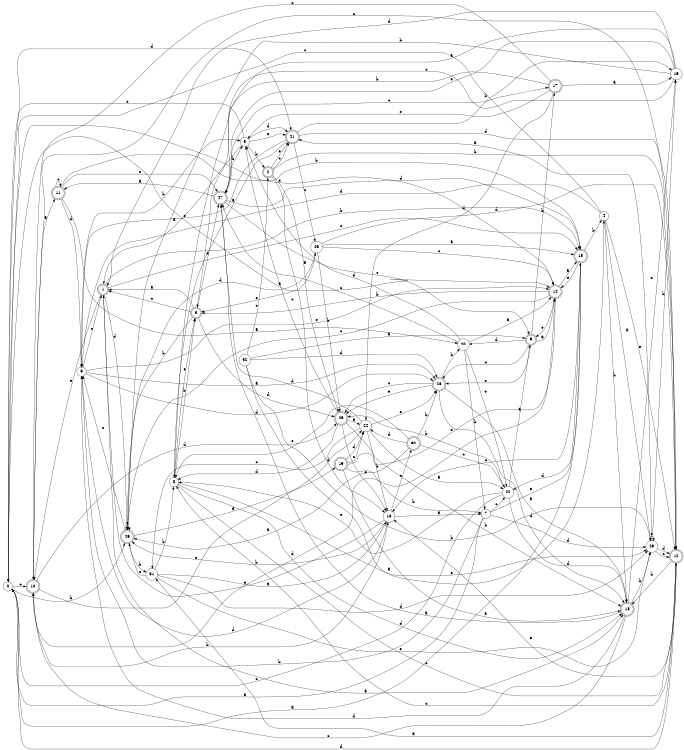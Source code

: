 digraph n27_2 {
__start0 [label="" shape="none"];

rankdir=LR;
size="8,5";

s0 [style="filled", color="black", fillcolor="white" shape="circle", label="0"];
s1 [style="rounded,filled", color="black", fillcolor="white" shape="doublecircle", label="1"];
s2 [style="rounded,filled", color="black", fillcolor="white" shape="doublecircle", label="2"];
s3 [style="rounded,filled", color="black", fillcolor="white" shape="doublecircle", label="3"];
s4 [style="filled", color="black", fillcolor="white" shape="circle", label="4"];
s5 [style="filled", color="black", fillcolor="white" shape="circle", label="5"];
s6 [style="filled", color="black", fillcolor="white" shape="circle", label="6"];
s7 [style="filled", color="black", fillcolor="white" shape="circle", label="7"];
s8 [style="filled", color="black", fillcolor="white" shape="circle", label="8"];
s9 [style="rounded,filled", color="black", fillcolor="white" shape="doublecircle", label="9"];
s10 [style="rounded,filled", color="black", fillcolor="white" shape="doublecircle", label="10"];
s11 [style="rounded,filled", color="black", fillcolor="white" shape="doublecircle", label="11"];
s12 [style="rounded,filled", color="black", fillcolor="white" shape="doublecircle", label="12"];
s13 [style="filled", color="black", fillcolor="white" shape="circle", label="13"];
s14 [style="rounded,filled", color="black", fillcolor="white" shape="doublecircle", label="14"];
s15 [style="rounded,filled", color="black", fillcolor="white" shape="doublecircle", label="15"];
s16 [style="filled", color="black", fillcolor="white" shape="circle", label="16"];
s17 [style="rounded,filled", color="black", fillcolor="white" shape="doublecircle", label="17"];
s18 [style="rounded,filled", color="black", fillcolor="white" shape="doublecircle", label="18"];
s19 [style="rounded,filled", color="black", fillcolor="white" shape="doublecircle", label="19"];
s20 [style="filled", color="black", fillcolor="white" shape="circle", label="20"];
s21 [style="rounded,filled", color="black", fillcolor="white" shape="doublecircle", label="21"];
s22 [style="filled", color="black", fillcolor="white" shape="circle", label="22"];
s23 [style="filled", color="black", fillcolor="white" shape="circle", label="23"];
s24 [style="filled", color="black", fillcolor="white" shape="circle", label="24"];
s25 [style="rounded,filled", color="black", fillcolor="white" shape="doublecircle", label="25"];
s26 [style="rounded,filled", color="black", fillcolor="white" shape="doublecircle", label="26"];
s27 [style="rounded,filled", color="black", fillcolor="white" shape="doublecircle", label="27"];
s28 [style="rounded,filled", color="black", fillcolor="white" shape="doublecircle", label="28"];
s29 [style="filled", color="black", fillcolor="white" shape="circle", label="29"];
s30 [style="rounded,filled", color="black", fillcolor="white" shape="doublecircle", label="30"];
s31 [style="filled", color="black", fillcolor="white" shape="circle", label="31"];
s32 [style="filled", color="black", fillcolor="white" shape="circle", label="32"];
s0 -> s14 [label="a"];
s0 -> s26 [label="b"];
s0 -> s10 [label="c"];
s0 -> s21 [label="d"];
s0 -> s14 [label="e"];
s1 -> s18 [label="a"];
s1 -> s15 [label="b"];
s1 -> s15 [label="c"];
s1 -> s26 [label="d"];
s1 -> s10 [label="e"];
s2 -> s25 [label="a"];
s2 -> s12 [label="b"];
s2 -> s21 [label="c"];
s2 -> s13 [label="d"];
s2 -> s21 [label="e"];
s3 -> s1 [label="a"];
s3 -> s26 [label="b"];
s3 -> s1 [label="c"];
s3 -> s25 [label="d"];
s3 -> s27 [label="e"];
s4 -> s29 [label="a"];
s4 -> s18 [label="b"];
s4 -> s0 [label="c"];
s4 -> s6 [label="d"];
s4 -> s12 [label="e"];
s5 -> s1 [label="a"];
s5 -> s2 [label="b"];
s5 -> s0 [label="c"];
s5 -> s21 [label="d"];
s5 -> s21 [label="e"];
s6 -> s28 [label="a"];
s6 -> s5 [label="b"];
s6 -> s1 [label="c"];
s6 -> s28 [label="d"];
s6 -> s14 [label="e"];
s7 -> s0 [label="a"];
s7 -> s6 [label="b"];
s7 -> s22 [label="c"];
s7 -> s29 [label="d"];
s7 -> s15 [label="e"];
s8 -> s4 [label="a"];
s8 -> s3 [label="b"];
s8 -> s12 [label="c"];
s8 -> s18 [label="d"];
s8 -> s3 [label="e"];
s9 -> s14 [label="a"];
s9 -> s17 [label="b"];
s9 -> s28 [label="c"];
s9 -> s20 [label="d"];
s9 -> s28 [label="e"];
s10 -> s11 [label="a"];
s10 -> s13 [label="b"];
s10 -> s12 [label="c"];
s10 -> s25 [label="d"];
s10 -> s24 [label="e"];
s11 -> s20 [label="a"];
s11 -> s15 [label="b"];
s11 -> s11 [label="c"];
s11 -> s6 [label="d"];
s11 -> s27 [label="e"];
s12 -> s31 [label="a"];
s12 -> s18 [label="b"];
s12 -> s8 [label="c"];
s12 -> s0 [label="d"];
s12 -> s13 [label="e"];
s13 -> s7 [label="a"];
s13 -> s26 [label="b"];
s13 -> s30 [label="c"];
s13 -> s6 [label="d"];
s13 -> s1 [label="e"];
s14 -> s15 [label="a"];
s14 -> s3 [label="b"];
s14 -> s26 [label="c"];
s14 -> s10 [label="d"];
s14 -> s9 [label="e"];
s15 -> s0 [label="a"];
s15 -> s4 [label="b"];
s15 -> s13 [label="c"];
s15 -> s22 [label="d"];
s15 -> s14 [label="e"];
s16 -> s27 [label="a"];
s16 -> s26 [label="b"];
s16 -> s8 [label="c"];
s16 -> s1 [label="d"];
s16 -> s27 [label="e"];
s17 -> s16 [label="a"];
s17 -> s3 [label="b"];
s17 -> s10 [label="c"];
s17 -> s24 [label="d"];
s17 -> s5 [label="e"];
s18 -> s27 [label="a"];
s18 -> s29 [label="b"];
s18 -> s10 [label="c"];
s18 -> s6 [label="d"];
s18 -> s16 [label="e"];
s19 -> s18 [label="a"];
s19 -> s7 [label="b"];
s19 -> s24 [label="c"];
s19 -> s24 [label="d"];
s19 -> s14 [label="e"];
s20 -> s14 [label="a"];
s20 -> s7 [label="b"];
s20 -> s27 [label="c"];
s20 -> s5 [label="d"];
s20 -> s22 [label="e"];
s21 -> s8 [label="a"];
s21 -> s16 [label="b"];
s21 -> s23 [label="c"];
s21 -> s12 [label="d"];
s21 -> s6 [label="e"];
s22 -> s9 [label="a"];
s22 -> s25 [label="b"];
s22 -> s0 [label="c"];
s22 -> s18 [label="d"];
s22 -> s8 [label="e"];
s23 -> s15 [label="a"];
s23 -> s25 [label="b"];
s23 -> s14 [label="c"];
s23 -> s12 [label="d"];
s23 -> s3 [label="e"];
s24 -> s22 [label="a"];
s24 -> s13 [label="b"];
s24 -> s31 [label="c"];
s24 -> s27 [label="d"];
s24 -> s28 [label="e"];
s25 -> s24 [label="a"];
s25 -> s18 [label="b"];
s25 -> s5 [label="c"];
s25 -> s8 [label="d"];
s25 -> s13 [label="e"];
s26 -> s19 [label="a"];
s26 -> s31 [label="b"];
s26 -> s6 [label="c"];
s26 -> s23 [label="d"];
s26 -> s26 [label="e"];
s27 -> s11 [label="a"];
s27 -> s5 [label="b"];
s27 -> s17 [label="c"];
s27 -> s15 [label="d"];
s27 -> s9 [label="e"];
s28 -> s18 [label="a"];
s28 -> s20 [label="b"];
s28 -> s25 [label="c"];
s28 -> s18 [label="d"];
s28 -> s25 [label="e"];
s29 -> s21 [label="a"];
s29 -> s16 [label="b"];
s29 -> s12 [label="c"];
s29 -> s12 [label="d"];
s29 -> s29 [label="e"];
s30 -> s26 [label="a"];
s30 -> s28 [label="b"];
s30 -> s22 [label="c"];
s30 -> s24 [label="d"];
s30 -> s8 [label="e"];
s31 -> s13 [label="a"];
s31 -> s8 [label="b"];
s31 -> s26 [label="c"];
s31 -> s29 [label="d"];
s31 -> s29 [label="e"];
s32 -> s9 [label="a"];
s32 -> s29 [label="b"];
s32 -> s2 [label="c"];
s32 -> s28 [label="d"];
s32 -> s29 [label="e"];

}